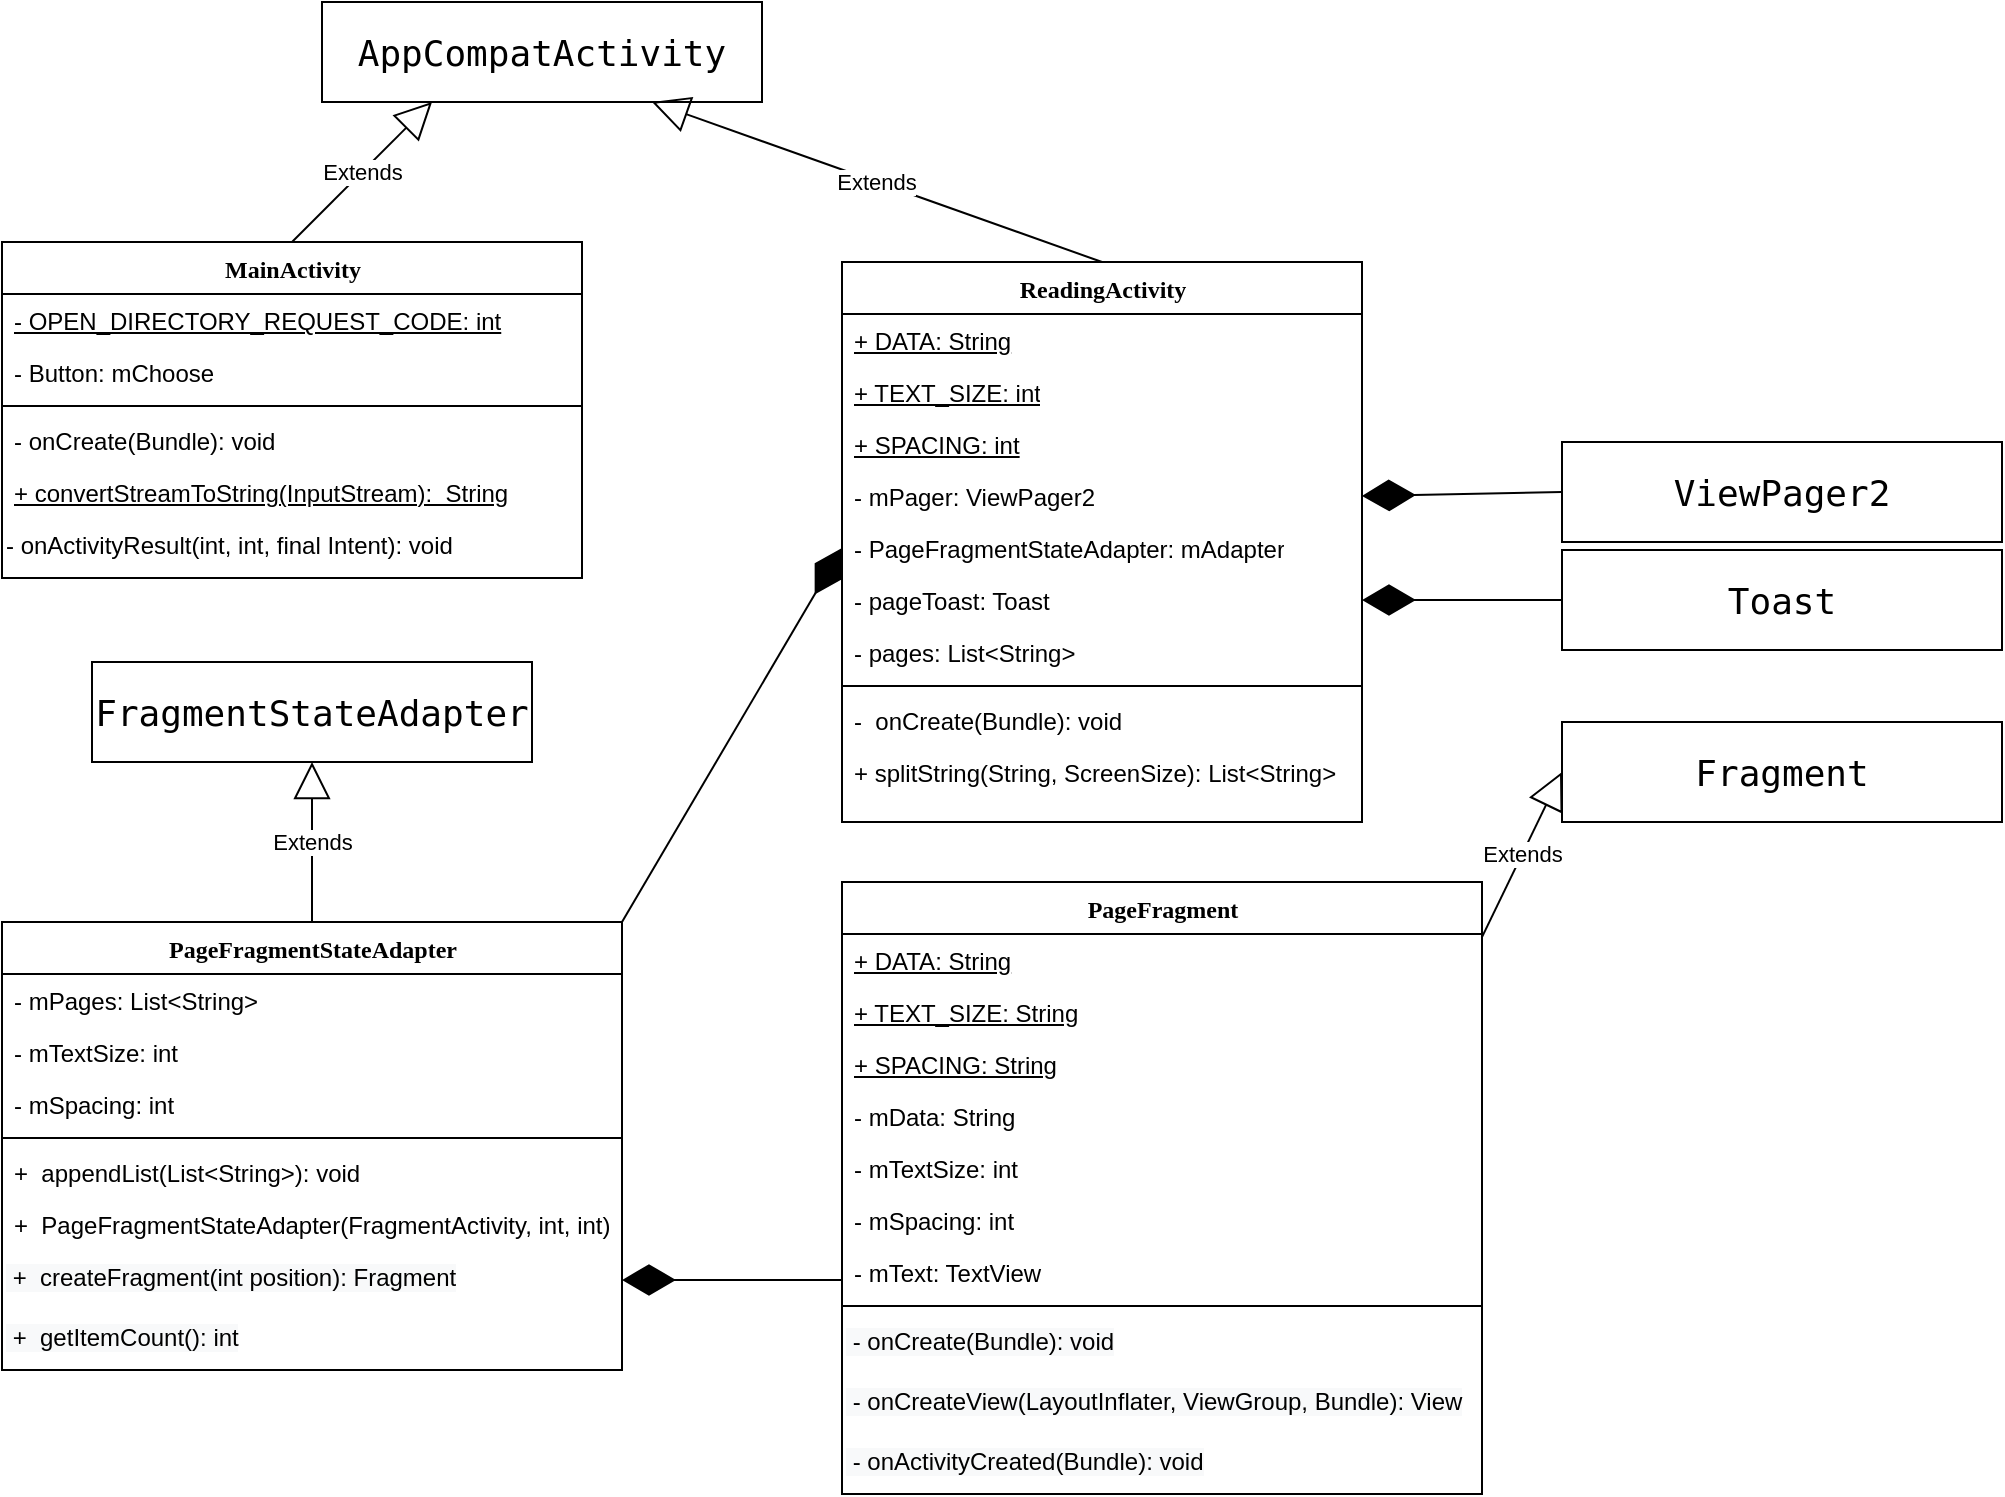 <mxfile version="14.6.7" type="device"><diagram name="Page-1" id="9f46799a-70d6-7492-0946-bef42562c5a5"><mxGraphModel dx="2480" dy="1243" grid="1" gridSize="10" guides="1" tooltips="1" connect="1" arrows="1" fold="1" page="1" pageScale="1" pageWidth="1100" pageHeight="850" background="#ffffff" math="0" shadow="0"><root><mxCell id="0"/><mxCell id="1" parent="0"/><mxCell id="78961159f06e98e8-17" value="MainActivity" style="swimlane;html=1;fontStyle=1;align=center;verticalAlign=top;childLayout=stackLayout;horizontal=1;startSize=26;horizontalStack=0;resizeParent=1;resizeLast=0;collapsible=1;marginBottom=0;swimlaneFillColor=#ffffff;rounded=0;shadow=0;comic=0;labelBackgroundColor=none;strokeWidth=1;fillColor=none;fontFamily=Verdana;fontSize=12" parent="1" vertex="1"><mxGeometry x="30" y="160" width="290" height="168" as="geometry"/></mxCell><mxCell id="78961159f06e98e8-21" value="&lt;u&gt;- OPEN_DIRECTORY_REQUEST_CODE: int&lt;/u&gt;" style="text;html=1;strokeColor=none;fillColor=none;align=left;verticalAlign=top;spacingLeft=4;spacingRight=4;whiteSpace=wrap;overflow=hidden;rotatable=0;points=[[0,0.5],[1,0.5]];portConstraint=eastwest;" parent="78961159f06e98e8-17" vertex="1"><mxGeometry y="26" width="290" height="26" as="geometry"/></mxCell><mxCell id="78961159f06e98e8-23" value="- Button: mChoose" style="text;html=1;strokeColor=none;fillColor=none;align=left;verticalAlign=top;spacingLeft=4;spacingRight=4;whiteSpace=wrap;overflow=hidden;rotatable=0;points=[[0,0.5],[1,0.5]];portConstraint=eastwest;" parent="78961159f06e98e8-17" vertex="1"><mxGeometry y="52" width="290" height="26" as="geometry"/></mxCell><mxCell id="78961159f06e98e8-19" value="" style="line;html=1;strokeWidth=1;fillColor=none;align=left;verticalAlign=middle;spacingTop=-1;spacingLeft=3;spacingRight=3;rotatable=0;labelPosition=right;points=[];portConstraint=eastwest;" parent="78961159f06e98e8-17" vertex="1"><mxGeometry y="78" width="290" height="8" as="geometry"/></mxCell><mxCell id="78961159f06e98e8-20" value="- onCreate(Bundle): void" style="text;html=1;strokeColor=none;fillColor=none;align=left;verticalAlign=top;spacingLeft=4;spacingRight=4;whiteSpace=wrap;overflow=hidden;rotatable=0;points=[[0,0.5],[1,0.5]];portConstraint=eastwest;" parent="78961159f06e98e8-17" vertex="1"><mxGeometry y="86" width="290" height="26" as="geometry"/></mxCell><mxCell id="78961159f06e98e8-27" value="&lt;u&gt;+ convertStreamToString(InputStream):&amp;nbsp; String&lt;/u&gt;" style="text;html=1;strokeColor=none;fillColor=none;align=left;verticalAlign=top;spacingLeft=4;spacingRight=4;whiteSpace=wrap;overflow=hidden;rotatable=0;points=[[0,0.5],[1,0.5]];portConstraint=eastwest;" parent="78961159f06e98e8-17" vertex="1"><mxGeometry y="112" width="290" height="26" as="geometry"/></mxCell><mxCell id="xvzaFdn28vkT-ipUqn3B-13" value="- onActivityResult(int, int, final Intent): void" style="text;whiteSpace=wrap;html=1;" vertex="1" parent="78961159f06e98e8-17"><mxGeometry y="138" width="290" height="30" as="geometry"/></mxCell><mxCell id="78961159f06e98e8-30" value="ReadingActivity" style="swimlane;html=1;fontStyle=1;align=center;verticalAlign=top;childLayout=stackLayout;horizontal=1;startSize=26;horizontalStack=0;resizeParent=1;resizeLast=0;collapsible=1;marginBottom=0;swimlaneFillColor=#ffffff;rounded=0;shadow=0;comic=0;labelBackgroundColor=none;strokeWidth=1;fillColor=none;fontFamily=Verdana;fontSize=12" parent="1" vertex="1"><mxGeometry x="450" y="170" width="260" height="280" as="geometry"/></mxCell><mxCell id="78961159f06e98e8-31" value="&lt;u&gt;+ DATA: String&lt;/u&gt;" style="text;html=1;strokeColor=none;fillColor=none;align=left;verticalAlign=top;spacingLeft=4;spacingRight=4;whiteSpace=wrap;overflow=hidden;rotatable=0;points=[[0,0.5],[1,0.5]];portConstraint=eastwest;" parent="78961159f06e98e8-30" vertex="1"><mxGeometry y="26" width="260" height="26" as="geometry"/></mxCell><mxCell id="78961159f06e98e8-32" value="&lt;u&gt;+ TEXT_SIZE: int&lt;/u&gt;" style="text;html=1;strokeColor=none;fillColor=none;align=left;verticalAlign=top;spacingLeft=4;spacingRight=4;whiteSpace=wrap;overflow=hidden;rotatable=0;points=[[0,0.5],[1,0.5]];portConstraint=eastwest;" parent="78961159f06e98e8-30" vertex="1"><mxGeometry y="52" width="260" height="26" as="geometry"/></mxCell><mxCell id="78961159f06e98e8-33" value="&lt;u&gt;+ SPACING: int&lt;/u&gt;" style="text;html=1;strokeColor=none;fillColor=none;align=left;verticalAlign=top;spacingLeft=4;spacingRight=4;whiteSpace=wrap;overflow=hidden;rotatable=0;points=[[0,0.5],[1,0.5]];portConstraint=eastwest;" parent="78961159f06e98e8-30" vertex="1"><mxGeometry y="78" width="260" height="26" as="geometry"/></mxCell><mxCell id="78961159f06e98e8-34" value="- mPager: ViewPager2" style="text;html=1;strokeColor=none;fillColor=none;align=left;verticalAlign=top;spacingLeft=4;spacingRight=4;whiteSpace=wrap;overflow=hidden;rotatable=0;points=[[0,0.5],[1,0.5]];portConstraint=eastwest;" parent="78961159f06e98e8-30" vertex="1"><mxGeometry y="104" width="260" height="26" as="geometry"/></mxCell><mxCell id="78961159f06e98e8-36" value="- PageFragmentStateAdapter: mAdapter" style="text;html=1;strokeColor=none;fillColor=none;align=left;verticalAlign=top;spacingLeft=4;spacingRight=4;whiteSpace=wrap;overflow=hidden;rotatable=0;points=[[0,0.5],[1,0.5]];portConstraint=eastwest;" parent="78961159f06e98e8-30" vertex="1"><mxGeometry y="130" width="260" height="26" as="geometry"/></mxCell><mxCell id="78961159f06e98e8-37" value="- pageToast: Toast" style="text;html=1;strokeColor=none;fillColor=none;align=left;verticalAlign=top;spacingLeft=4;spacingRight=4;whiteSpace=wrap;overflow=hidden;rotatable=0;points=[[0,0.5],[1,0.5]];portConstraint=eastwest;" parent="78961159f06e98e8-30" vertex="1"><mxGeometry y="156" width="260" height="26" as="geometry"/></mxCell><mxCell id="xvzaFdn28vkT-ipUqn3B-15" value="- pages: List&amp;lt;String&amp;gt;" style="text;html=1;strokeColor=none;fillColor=none;align=left;verticalAlign=top;spacingLeft=4;spacingRight=4;whiteSpace=wrap;overflow=hidden;rotatable=0;points=[[0,0.5],[1,0.5]];portConstraint=eastwest;" vertex="1" parent="78961159f06e98e8-30"><mxGeometry y="182" width="260" height="26" as="geometry"/></mxCell><mxCell id="78961159f06e98e8-38" value="" style="line;html=1;strokeWidth=1;fillColor=none;align=left;verticalAlign=middle;spacingTop=-1;spacingLeft=3;spacingRight=3;rotatable=0;labelPosition=right;points=[];portConstraint=eastwest;" parent="78961159f06e98e8-30" vertex="1"><mxGeometry y="208" width="260" height="8" as="geometry"/></mxCell><mxCell id="xvzaFdn28vkT-ipUqn3B-17" value="-&amp;nbsp; onCreate(Bundle): void" style="text;html=1;strokeColor=none;fillColor=none;align=left;verticalAlign=top;spacingLeft=4;spacingRight=4;whiteSpace=wrap;overflow=hidden;rotatable=0;points=[[0,0.5],[1,0.5]];portConstraint=eastwest;" vertex="1" parent="78961159f06e98e8-30"><mxGeometry y="216" width="260" height="26" as="geometry"/></mxCell><mxCell id="78961159f06e98e8-40" value="+ splitString(String, ScreenSize): List&amp;lt;String&amp;gt;" style="text;html=1;strokeColor=none;fillColor=none;align=left;verticalAlign=top;spacingLeft=4;spacingRight=4;whiteSpace=wrap;overflow=hidden;rotatable=0;points=[[0,0.5],[1,0.5]];portConstraint=eastwest;" parent="78961159f06e98e8-30" vertex="1"><mxGeometry y="242" width="260" height="26" as="geometry"/></mxCell><mxCell id="78961159f06e98e8-43" value="PageFragment" style="swimlane;html=1;fontStyle=1;align=center;verticalAlign=top;childLayout=stackLayout;horizontal=1;startSize=26;horizontalStack=0;resizeParent=1;resizeLast=0;collapsible=1;marginBottom=0;swimlaneFillColor=#ffffff;rounded=0;shadow=0;comic=0;labelBackgroundColor=none;strokeWidth=1;fillColor=none;fontFamily=Verdana;fontSize=12" parent="1" vertex="1"><mxGeometry x="450" y="480" width="320" height="306" as="geometry"/></mxCell><mxCell id="78961159f06e98e8-44" value="&lt;u&gt;+ DATA: String&lt;/u&gt;" style="text;html=1;strokeColor=none;fillColor=none;align=left;verticalAlign=top;spacingLeft=4;spacingRight=4;whiteSpace=wrap;overflow=hidden;rotatable=0;points=[[0,0.5],[1,0.5]];portConstraint=eastwest;" parent="78961159f06e98e8-43" vertex="1"><mxGeometry y="26" width="320" height="26" as="geometry"/></mxCell><mxCell id="78961159f06e98e8-45" value="&lt;u&gt;+ TEXT_SIZE: String&lt;/u&gt;" style="text;html=1;strokeColor=none;fillColor=none;align=left;verticalAlign=top;spacingLeft=4;spacingRight=4;whiteSpace=wrap;overflow=hidden;rotatable=0;points=[[0,0.5],[1,0.5]];portConstraint=eastwest;" parent="78961159f06e98e8-43" vertex="1"><mxGeometry y="52" width="320" height="26" as="geometry"/></mxCell><mxCell id="78961159f06e98e8-49" value="&lt;u&gt;+ SPACING: String&lt;/u&gt;" style="text;html=1;strokeColor=none;fillColor=none;align=left;verticalAlign=top;spacingLeft=4;spacingRight=4;whiteSpace=wrap;overflow=hidden;rotatable=0;points=[[0,0.5],[1,0.5]];portConstraint=eastwest;" parent="78961159f06e98e8-43" vertex="1"><mxGeometry y="78" width="320" height="26" as="geometry"/></mxCell><mxCell id="78961159f06e98e8-50" value="- mData: String" style="text;html=1;strokeColor=none;fillColor=none;align=left;verticalAlign=top;spacingLeft=4;spacingRight=4;whiteSpace=wrap;overflow=hidden;rotatable=0;points=[[0,0.5],[1,0.5]];portConstraint=eastwest;" parent="78961159f06e98e8-43" vertex="1"><mxGeometry y="104" width="320" height="26" as="geometry"/></mxCell><mxCell id="xvzaFdn28vkT-ipUqn3B-24" value="- mTextSize: int" style="text;html=1;strokeColor=none;fillColor=none;align=left;verticalAlign=top;spacingLeft=4;spacingRight=4;whiteSpace=wrap;overflow=hidden;rotatable=0;points=[[0,0.5],[1,0.5]];portConstraint=eastwest;" vertex="1" parent="78961159f06e98e8-43"><mxGeometry y="130" width="320" height="26" as="geometry"/></mxCell><mxCell id="xvzaFdn28vkT-ipUqn3B-25" value="- mSpacing: int" style="text;html=1;strokeColor=none;fillColor=none;align=left;verticalAlign=top;spacingLeft=4;spacingRight=4;whiteSpace=wrap;overflow=hidden;rotatable=0;points=[[0,0.5],[1,0.5]];portConstraint=eastwest;" vertex="1" parent="78961159f06e98e8-43"><mxGeometry y="156" width="320" height="26" as="geometry"/></mxCell><mxCell id="xvzaFdn28vkT-ipUqn3B-26" value="- mText: TextView" style="text;html=1;strokeColor=none;fillColor=none;align=left;verticalAlign=top;spacingLeft=4;spacingRight=4;whiteSpace=wrap;overflow=hidden;rotatable=0;points=[[0,0.5],[1,0.5]];portConstraint=eastwest;" vertex="1" parent="78961159f06e98e8-43"><mxGeometry y="182" width="320" height="26" as="geometry"/></mxCell><mxCell id="78961159f06e98e8-51" value="" style="line;html=1;strokeWidth=1;fillColor=none;align=left;verticalAlign=middle;spacingTop=-1;spacingLeft=3;spacingRight=3;rotatable=0;labelPosition=right;points=[];portConstraint=eastwest;" parent="78961159f06e98e8-43" vertex="1"><mxGeometry y="208" width="320" height="8" as="geometry"/></mxCell><mxCell id="xvzaFdn28vkT-ipUqn3B-27" value="&lt;span style=&quot;color: rgb(0 , 0 , 0) ; font-family: &amp;#34;helvetica&amp;#34; ; font-size: 12px ; font-style: normal ; font-weight: 400 ; letter-spacing: normal ; text-align: left ; text-indent: 0px ; text-transform: none ; word-spacing: 0px ; background-color: rgb(248 , 249 , 250) ; display: inline ; float: none&quot;&gt;&amp;nbsp;- onCreate(Bundle): void&lt;/span&gt;" style="text;whiteSpace=wrap;html=1;" vertex="1" parent="78961159f06e98e8-43"><mxGeometry y="216" width="320" height="30" as="geometry"/></mxCell><mxCell id="xvzaFdn28vkT-ipUqn3B-28" value="&lt;span style=&quot;color: rgb(0 , 0 , 0) ; font-family: &amp;#34;helvetica&amp;#34; ; font-size: 12px ; font-style: normal ; font-weight: 400 ; letter-spacing: normal ; text-align: left ; text-indent: 0px ; text-transform: none ; word-spacing: 0px ; background-color: rgb(248 , 249 , 250) ; display: inline ; float: none&quot;&gt;&amp;nbsp;- onCreateView(LayoutInflater, ViewGroup, Bundle): View&lt;/span&gt;" style="text;whiteSpace=wrap;html=1;" vertex="1" parent="78961159f06e98e8-43"><mxGeometry y="246" width="320" height="30" as="geometry"/></mxCell><mxCell id="xvzaFdn28vkT-ipUqn3B-40" value="&lt;span style=&quot;color: rgb(0 , 0 , 0) ; font-family: &amp;#34;helvetica&amp;#34; ; font-size: 12px ; font-style: normal ; font-weight: 400 ; letter-spacing: normal ; text-align: left ; text-indent: 0px ; text-transform: none ; word-spacing: 0px ; background-color: rgb(248 , 249 , 250) ; display: inline ; float: none&quot;&gt;&amp;nbsp;- onActivityCreated(Bundle): void&lt;/span&gt;" style="text;whiteSpace=wrap;html=1;" vertex="1" parent="78961159f06e98e8-43"><mxGeometry y="276" width="320" height="30" as="geometry"/></mxCell><mxCell id="xvzaFdn28vkT-ipUqn3B-2" value="PageFragmentStateAdapter" style="swimlane;html=1;fontStyle=1;align=center;verticalAlign=top;childLayout=stackLayout;horizontal=1;startSize=26;horizontalStack=0;resizeParent=1;resizeLast=0;collapsible=1;marginBottom=0;swimlaneFillColor=#ffffff;rounded=0;shadow=0;comic=0;labelBackgroundColor=none;strokeWidth=1;fillColor=none;fontFamily=Verdana;fontSize=12" vertex="1" parent="1"><mxGeometry x="30" y="500" width="310" height="224" as="geometry"/></mxCell><mxCell id="xvzaFdn28vkT-ipUqn3B-3" value="- mPages: List&amp;lt;String&amp;gt;" style="text;html=1;strokeColor=none;fillColor=none;align=left;verticalAlign=top;spacingLeft=4;spacingRight=4;whiteSpace=wrap;overflow=hidden;rotatable=0;points=[[0,0.5],[1,0.5]];portConstraint=eastwest;" vertex="1" parent="xvzaFdn28vkT-ipUqn3B-2"><mxGeometry y="26" width="310" height="26" as="geometry"/></mxCell><mxCell id="xvzaFdn28vkT-ipUqn3B-4" value="- mTextSize: int" style="text;html=1;strokeColor=none;fillColor=none;align=left;verticalAlign=top;spacingLeft=4;spacingRight=4;whiteSpace=wrap;overflow=hidden;rotatable=0;points=[[0,0.5],[1,0.5]];portConstraint=eastwest;" vertex="1" parent="xvzaFdn28vkT-ipUqn3B-2"><mxGeometry y="52" width="310" height="26" as="geometry"/></mxCell><mxCell id="xvzaFdn28vkT-ipUqn3B-5" value="- mSpacing: int" style="text;html=1;strokeColor=none;fillColor=none;align=left;verticalAlign=top;spacingLeft=4;spacingRight=4;whiteSpace=wrap;overflow=hidden;rotatable=0;points=[[0,0.5],[1,0.5]];portConstraint=eastwest;" vertex="1" parent="xvzaFdn28vkT-ipUqn3B-2"><mxGeometry y="78" width="310" height="26" as="geometry"/></mxCell><mxCell id="xvzaFdn28vkT-ipUqn3B-7" value="" style="line;html=1;strokeWidth=1;fillColor=none;align=left;verticalAlign=middle;spacingTop=-1;spacingLeft=3;spacingRight=3;rotatable=0;labelPosition=right;points=[];portConstraint=eastwest;" vertex="1" parent="xvzaFdn28vkT-ipUqn3B-2"><mxGeometry y="104" width="310" height="8" as="geometry"/></mxCell><mxCell id="xvzaFdn28vkT-ipUqn3B-8" value="+&amp;nbsp; appendList(List&amp;lt;String&amp;gt;): void" style="text;html=1;strokeColor=none;fillColor=none;align=left;verticalAlign=top;spacingLeft=4;spacingRight=4;whiteSpace=wrap;overflow=hidden;rotatable=0;points=[[0,0.5],[1,0.5]];portConstraint=eastwest;" vertex="1" parent="xvzaFdn28vkT-ipUqn3B-2"><mxGeometry y="112" width="310" height="26" as="geometry"/></mxCell><mxCell id="xvzaFdn28vkT-ipUqn3B-9" value="+&amp;nbsp; PageFragmentStateAdapter(FragmentActivity, int, int)" style="text;html=1;strokeColor=none;fillColor=none;align=left;verticalAlign=top;spacingLeft=4;spacingRight=4;whiteSpace=wrap;overflow=hidden;rotatable=0;points=[[0,0.5],[1,0.5]];portConstraint=eastwest;" vertex="1" parent="xvzaFdn28vkT-ipUqn3B-2"><mxGeometry y="138" width="310" height="26" as="geometry"/></mxCell><mxCell id="xvzaFdn28vkT-ipUqn3B-20" value="&lt;span style=&quot;color: rgb(0 , 0 , 0) ; font-family: &amp;#34;helvetica&amp;#34; ; font-size: 12px ; font-style: normal ; font-weight: 400 ; letter-spacing: normal ; text-align: left ; text-indent: 0px ; text-transform: none ; word-spacing: 0px ; background-color: rgb(248 , 249 , 250) ; display: inline ; float: none&quot;&gt;&amp;nbsp;+&amp;nbsp; createFragment(int position): Fragment&lt;/span&gt;" style="text;whiteSpace=wrap;html=1;" vertex="1" parent="xvzaFdn28vkT-ipUqn3B-2"><mxGeometry y="164" width="310" height="30" as="geometry"/></mxCell><mxCell id="xvzaFdn28vkT-ipUqn3B-21" value="&lt;span style=&quot;color: rgb(0 , 0 , 0) ; font-family: &amp;#34;helvetica&amp;#34; ; font-size: 12px ; font-style: normal ; font-weight: 400 ; letter-spacing: normal ; text-align: left ; text-indent: 0px ; text-transform: none ; word-spacing: 0px ; background-color: rgb(248 , 249 , 250) ; display: inline ; float: none&quot;&gt;&amp;nbsp;+&amp;nbsp; getItemCount(): int&lt;/span&gt;" style="text;whiteSpace=wrap;html=1;" vertex="1" parent="xvzaFdn28vkT-ipUqn3B-2"><mxGeometry y="194" width="310" height="30" as="geometry"/></mxCell><mxCell id="xvzaFdn28vkT-ipUqn3B-10" value="&lt;pre style=&quot;font-family: &amp;#34;consolas&amp;#34; , monospace&quot;&gt;&lt;span style=&quot;background-color: rgb(255 , 255 , 255)&quot;&gt;&lt;font style=&quot;font-size: 18px&quot;&gt;AppCompatActivity&lt;/font&gt;&lt;/span&gt;&lt;/pre&gt;" style="rounded=0;whiteSpace=wrap;html=1;" vertex="1" parent="1"><mxGeometry x="190" y="40" width="220" height="50" as="geometry"/></mxCell><mxCell id="xvzaFdn28vkT-ipUqn3B-41" value="&lt;pre style=&quot;font-family: &amp;#34;consolas&amp;#34; , monospace&quot;&gt;&lt;span style=&quot;background-color: rgb(255 , 255 , 255)&quot;&gt;&lt;font style=&quot;font-size: 18px&quot;&gt;Fragment&lt;/font&gt;&lt;/span&gt;&lt;/pre&gt;" style="rounded=0;whiteSpace=wrap;html=1;" vertex="1" parent="1"><mxGeometry x="810" y="400" width="220" height="50" as="geometry"/></mxCell><mxCell id="xvzaFdn28vkT-ipUqn3B-42" value="&lt;pre style=&quot;font-family: &amp;#34;consolas&amp;#34; , monospace&quot;&gt;&lt;span style=&quot;background-color: rgb(255 , 255 , 255)&quot;&gt;&lt;font style=&quot;font-size: 18px&quot;&gt;FragmentStateAdapter&lt;/font&gt;&lt;/span&gt;&lt;/pre&gt;" style="rounded=0;whiteSpace=wrap;html=1;" vertex="1" parent="1"><mxGeometry x="75" y="370" width="220" height="50" as="geometry"/></mxCell><mxCell id="xvzaFdn28vkT-ipUqn3B-43" value="&lt;pre style=&quot;font-family: &amp;#34;consolas&amp;#34; , monospace&quot;&gt;&lt;span style=&quot;background-color: rgb(255 , 255 , 255)&quot;&gt;&lt;font style=&quot;font-size: 18px&quot;&gt;ViewPager2&lt;/font&gt;&lt;/span&gt;&lt;/pre&gt;" style="rounded=0;whiteSpace=wrap;html=1;" vertex="1" parent="1"><mxGeometry x="810" y="260" width="220" height="50" as="geometry"/></mxCell><mxCell id="xvzaFdn28vkT-ipUqn3B-44" value="Extends" style="endArrow=block;endSize=16;endFill=0;html=1;exitX=0.5;exitY=0;exitDx=0;exitDy=0;entryX=0.25;entryY=1;entryDx=0;entryDy=0;" edge="1" parent="1" source="78961159f06e98e8-17" target="xvzaFdn28vkT-ipUqn3B-10"><mxGeometry width="160" relative="1" as="geometry"><mxPoint x="80" y="120" as="sourcePoint"/><mxPoint x="240" y="120" as="targetPoint"/></mxGeometry></mxCell><mxCell id="xvzaFdn28vkT-ipUqn3B-45" value="Extends" style="endArrow=block;endSize=16;endFill=0;html=1;entryX=0.75;entryY=1;entryDx=0;entryDy=0;exitX=0.5;exitY=0;exitDx=0;exitDy=0;" edge="1" parent="1" source="78961159f06e98e8-30" target="xvzaFdn28vkT-ipUqn3B-10"><mxGeometry width="160" relative="1" as="geometry"><mxPoint x="90" y="130" as="sourcePoint"/><mxPoint x="250" y="130" as="targetPoint"/></mxGeometry></mxCell><mxCell id="xvzaFdn28vkT-ipUqn3B-46" value="Extends" style="endArrow=block;endSize=16;endFill=0;html=1;exitX=1;exitY=0.06;exitDx=0;exitDy=0;entryX=0;entryY=0.5;entryDx=0;entryDy=0;exitPerimeter=0;" edge="1" parent="1" source="78961159f06e98e8-44" target="xvzaFdn28vkT-ipUqn3B-41"><mxGeometry width="160" relative="1" as="geometry"><mxPoint x="760" y="465" as="sourcePoint"/><mxPoint x="920" y="465" as="targetPoint"/></mxGeometry></mxCell><mxCell id="xvzaFdn28vkT-ipUqn3B-47" value="Extends" style="endArrow=block;endSize=16;endFill=0;html=1;exitX=0.5;exitY=0;exitDx=0;exitDy=0;entryX=0.5;entryY=1;entryDx=0;entryDy=0;" edge="1" parent="1" source="xvzaFdn28vkT-ipUqn3B-2" target="xvzaFdn28vkT-ipUqn3B-42"><mxGeometry width="160" relative="1" as="geometry"><mxPoint x="170" y="460" as="sourcePoint"/><mxPoint x="330" y="460" as="targetPoint"/></mxGeometry></mxCell><mxCell id="xvzaFdn28vkT-ipUqn3B-49" value="" style="endArrow=diamondThin;endFill=1;endSize=24;html=1;entryX=1;entryY=0.5;entryDx=0;entryDy=0;exitX=0;exitY=0.5;exitDx=0;exitDy=0;" edge="1" parent="1" source="xvzaFdn28vkT-ipUqn3B-43" target="78961159f06e98e8-34"><mxGeometry width="160" relative="1" as="geometry"><mxPoint x="860" y="250" as="sourcePoint"/><mxPoint x="1010" y="330" as="targetPoint"/><Array as="points"/></mxGeometry></mxCell><mxCell id="xvzaFdn28vkT-ipUqn3B-50" value="" style="endArrow=diamondThin;endFill=1;endSize=24;html=1;exitX=0;exitY=0.5;exitDx=0;exitDy=0;entryX=1;entryY=0.5;entryDx=0;entryDy=0;" edge="1" parent="1" source="xvzaFdn28vkT-ipUqn3B-51" target="78961159f06e98e8-37"><mxGeometry width="160" relative="1" as="geometry"><mxPoint x="590" y="110" as="sourcePoint"/><mxPoint x="750" y="110" as="targetPoint"/></mxGeometry></mxCell><mxCell id="xvzaFdn28vkT-ipUqn3B-51" value="&lt;pre style=&quot;font-family: &amp;#34;consolas&amp;#34; , monospace&quot;&gt;&lt;span style=&quot;background-color: rgb(255 , 255 , 255)&quot;&gt;&lt;font style=&quot;font-size: 18px&quot;&gt;Toast&lt;/font&gt;&lt;/span&gt;&lt;/pre&gt;" style="rounded=0;whiteSpace=wrap;html=1;" vertex="1" parent="1"><mxGeometry x="810" y="314" width="220" height="50" as="geometry"/></mxCell><mxCell id="xvzaFdn28vkT-ipUqn3B-52" value="" style="endArrow=diamondThin;endFill=1;endSize=24;html=1;exitX=1;exitY=0;exitDx=0;exitDy=0;entryX=0;entryY=0.5;entryDx=0;entryDy=0;" edge="1" parent="1" source="xvzaFdn28vkT-ipUqn3B-2" target="78961159f06e98e8-36"><mxGeometry width="160" relative="1" as="geometry"><mxPoint x="410" y="430.0" as="sourcePoint"/><mxPoint x="310.0" y="430.0" as="targetPoint"/></mxGeometry></mxCell><mxCell id="xvzaFdn28vkT-ipUqn3B-53" value="" style="endArrow=diamondThin;endFill=1;endSize=24;html=1;entryX=1;entryY=0.5;entryDx=0;entryDy=0;" edge="1" parent="1" target="xvzaFdn28vkT-ipUqn3B-20"><mxGeometry width="160" relative="1" as="geometry"><mxPoint x="450" y="679" as="sourcePoint"/><mxPoint x="260.0" y="810.0" as="targetPoint"/></mxGeometry></mxCell></root></mxGraphModel></diagram></mxfile>